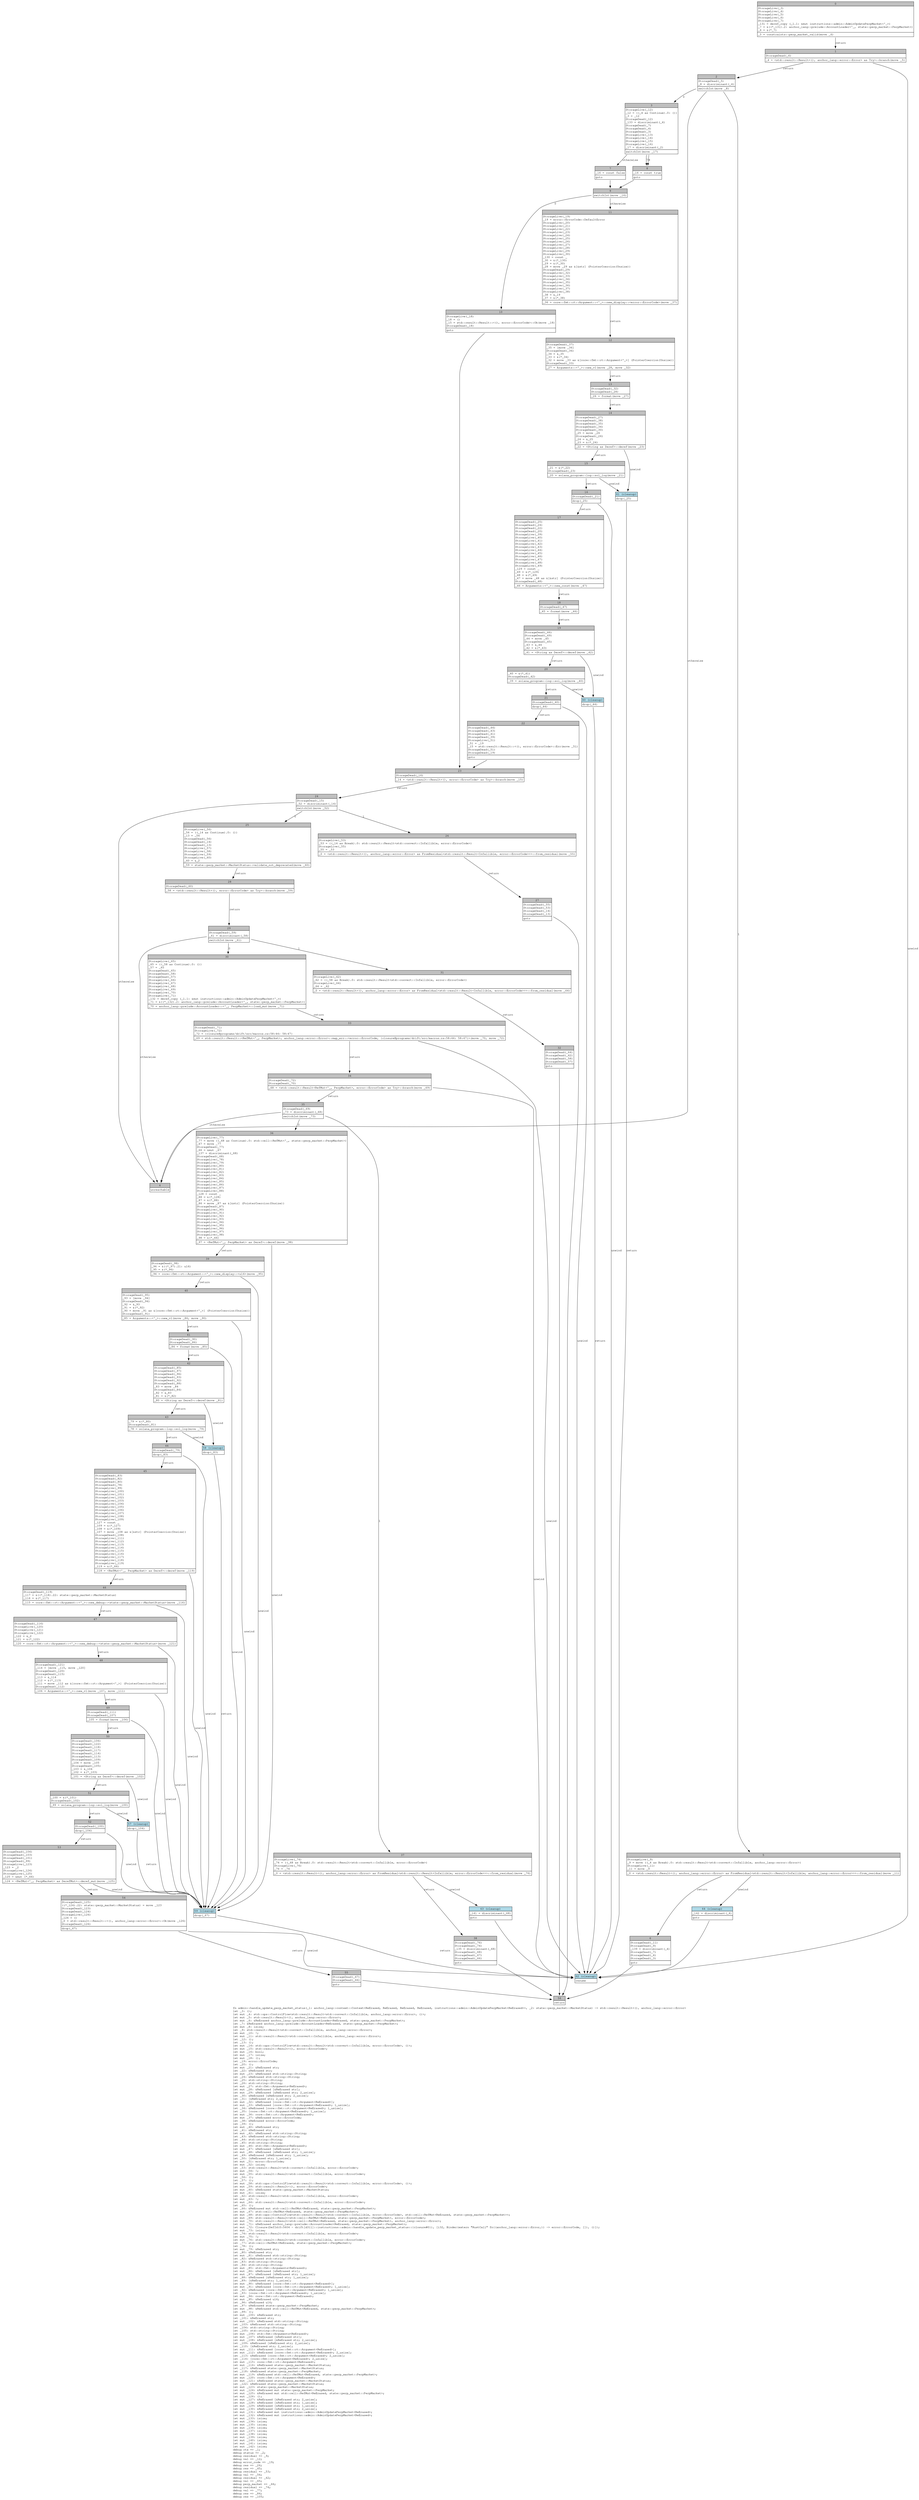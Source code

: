 digraph Mir_0_5603 {
    graph [fontname="Courier, monospace"];
    node [fontname="Courier, monospace"];
    edge [fontname="Courier, monospace"];
    label=<fn admin::handle_update_perp_market_status(_1: anchor_lang::context::Context&lt;ReErased, ReErased, ReErased, ReErased, instructions::admin::AdminUpdatePerpMarket&lt;ReErased&gt;&gt;, _2: state::perp_market::MarketStatus) -&gt; std::result::Result&lt;(), anchor_lang::error::Error&gt;<br align="left"/>let _3: ();<br align="left"/>let mut _4: std::ops::ControlFlow&lt;std::result::Result&lt;std::convert::Infallible, anchor_lang::error::Error&gt;, ()&gt;;<br align="left"/>let mut _5: std::result::Result&lt;(), anchor_lang::error::Error&gt;;<br align="left"/>let mut _6: &amp;ReErased anchor_lang::prelude::AccountLoader&lt;ReErased, state::perp_market::PerpMarket&gt;;<br align="left"/>let _7: &amp;ReErased anchor_lang::prelude::AccountLoader&lt;ReErased, state::perp_market::PerpMarket&gt;;<br align="left"/>let mut _8: isize;<br align="left"/>let _9: std::result::Result&lt;std::convert::Infallible, anchor_lang::error::Error&gt;;<br align="left"/>let mut _10: !;<br align="left"/>let mut _11: std::result::Result&lt;std::convert::Infallible, anchor_lang::error::Error&gt;;<br align="left"/>let _12: ();<br align="left"/>let _13: ();<br align="left"/>let mut _14: std::ops::ControlFlow&lt;std::result::Result&lt;std::convert::Infallible, error::ErrorCode&gt;, ()&gt;;<br align="left"/>let mut _15: std::result::Result&lt;(), error::ErrorCode&gt;;<br align="left"/>let mut _16: bool;<br align="left"/>let mut _17: isize;<br align="left"/>let mut _18: ();<br align="left"/>let _19: error::ErrorCode;<br align="left"/>let _20: ();<br align="left"/>let mut _21: &amp;ReErased str;<br align="left"/>let _22: &amp;ReErased str;<br align="left"/>let mut _23: &amp;ReErased std::string::String;<br align="left"/>let _24: &amp;ReErased std::string::String;<br align="left"/>let _25: std::string::String;<br align="left"/>let _26: std::string::String;<br align="left"/>let mut _27: std::fmt::Arguments&lt;ReErased&gt;;<br align="left"/>let mut _28: &amp;ReErased [&amp;ReErased str];<br align="left"/>let mut _29: &amp;ReErased [&amp;ReErased str; 2_usize];<br align="left"/>let _30: &amp;ReErased [&amp;ReErased str; 2_usize];<br align="left"/>let _31: [&amp;ReErased str; 2_usize];<br align="left"/>let mut _32: &amp;ReErased [core::fmt::rt::Argument&lt;ReErased&gt;];<br align="left"/>let mut _33: &amp;ReErased [core::fmt::rt::Argument&lt;ReErased&gt;; 1_usize];<br align="left"/>let _34: &amp;ReErased [core::fmt::rt::Argument&lt;ReErased&gt;; 1_usize];<br align="left"/>let _35: [core::fmt::rt::Argument&lt;ReErased&gt;; 1_usize];<br align="left"/>let mut _36: core::fmt::rt::Argument&lt;ReErased&gt;;<br align="left"/>let mut _37: &amp;ReErased error::ErrorCode;<br align="left"/>let _38: &amp;ReErased error::ErrorCode;<br align="left"/>let _39: ();<br align="left"/>let mut _40: &amp;ReErased str;<br align="left"/>let _41: &amp;ReErased str;<br align="left"/>let mut _42: &amp;ReErased std::string::String;<br align="left"/>let _43: &amp;ReErased std::string::String;<br align="left"/>let _44: std::string::String;<br align="left"/>let _45: std::string::String;<br align="left"/>let mut _46: std::fmt::Arguments&lt;ReErased&gt;;<br align="left"/>let mut _47: &amp;ReErased [&amp;ReErased str];<br align="left"/>let mut _48: &amp;ReErased [&amp;ReErased str; 1_usize];<br align="left"/>let _49: &amp;ReErased [&amp;ReErased str; 1_usize];<br align="left"/>let _50: [&amp;ReErased str; 1_usize];<br align="left"/>let mut _51: error::ErrorCode;<br align="left"/>let mut _52: isize;<br align="left"/>let _53: std::result::Result&lt;std::convert::Infallible, error::ErrorCode&gt;;<br align="left"/>let mut _54: !;<br align="left"/>let mut _55: std::result::Result&lt;std::convert::Infallible, error::ErrorCode&gt;;<br align="left"/>let _56: ();<br align="left"/>let _57: ();<br align="left"/>let mut _58: std::ops::ControlFlow&lt;std::result::Result&lt;std::convert::Infallible, error::ErrorCode&gt;, ()&gt;;<br align="left"/>let mut _59: std::result::Result&lt;(), error::ErrorCode&gt;;<br align="left"/>let mut _60: &amp;ReErased state::perp_market::MarketStatus;<br align="left"/>let mut _61: isize;<br align="left"/>let _62: std::result::Result&lt;std::convert::Infallible, error::ErrorCode&gt;;<br align="left"/>let mut _63: !;<br align="left"/>let mut _64: std::result::Result&lt;std::convert::Infallible, error::ErrorCode&gt;;<br align="left"/>let _65: ();<br align="left"/>let _66: &amp;ReErased mut std::cell::RefMut&lt;ReErased, state::perp_market::PerpMarket&gt;;<br align="left"/>let mut _67: std::cell::RefMut&lt;ReErased, state::perp_market::PerpMarket&gt;;<br align="left"/>let mut _68: std::ops::ControlFlow&lt;std::result::Result&lt;std::convert::Infallible, error::ErrorCode&gt;, std::cell::RefMut&lt;ReErased, state::perp_market::PerpMarket&gt;&gt;;<br align="left"/>let mut _69: std::result::Result&lt;std::cell::RefMut&lt;ReErased, state::perp_market::PerpMarket&gt;, error::ErrorCode&gt;;<br align="left"/>let mut _70: std::result::Result&lt;std::cell::RefMut&lt;ReErased, state::perp_market::PerpMarket&gt;, anchor_lang::error::Error&gt;;<br align="left"/>let mut _71: &amp;ReErased anchor_lang::prelude::AccountLoader&lt;ReErased, state::perp_market::PerpMarket&gt;;<br align="left"/>let mut _72: Closure(DefId(0:5604 ~ drift[d311]::instructions::admin::handle_update_perp_market_status::{closure#0}), [i32, Binder(extern &quot;RustCall&quot; fn((anchor_lang::error::Error,)) -&gt; error::ErrorCode, []), ()]);<br align="left"/>let mut _73: isize;<br align="left"/>let _74: std::result::Result&lt;std::convert::Infallible, error::ErrorCode&gt;;<br align="left"/>let mut _75: !;<br align="left"/>let mut _76: std::result::Result&lt;std::convert::Infallible, error::ErrorCode&gt;;<br align="left"/>let _77: std::cell::RefMut&lt;ReErased, state::perp_market::PerpMarket&gt;;<br align="left"/>let _78: ();<br align="left"/>let mut _79: &amp;ReErased str;<br align="left"/>let _80: &amp;ReErased str;<br align="left"/>let mut _81: &amp;ReErased std::string::String;<br align="left"/>let _82: &amp;ReErased std::string::String;<br align="left"/>let _83: std::string::String;<br align="left"/>let _84: std::string::String;<br align="left"/>let mut _85: std::fmt::Arguments&lt;ReErased&gt;;<br align="left"/>let mut _86: &amp;ReErased [&amp;ReErased str];<br align="left"/>let mut _87: &amp;ReErased [&amp;ReErased str; 1_usize];<br align="left"/>let _88: &amp;ReErased [&amp;ReErased str; 1_usize];<br align="left"/>let _89: [&amp;ReErased str; 1_usize];<br align="left"/>let mut _90: &amp;ReErased [core::fmt::rt::Argument&lt;ReErased&gt;];<br align="left"/>let mut _91: &amp;ReErased [core::fmt::rt::Argument&lt;ReErased&gt;; 1_usize];<br align="left"/>let _92: &amp;ReErased [core::fmt::rt::Argument&lt;ReErased&gt;; 1_usize];<br align="left"/>let _93: [core::fmt::rt::Argument&lt;ReErased&gt;; 1_usize];<br align="left"/>let mut _94: core::fmt::rt::Argument&lt;ReErased&gt;;<br align="left"/>let mut _95: &amp;ReErased u16;<br align="left"/>let _96: &amp;ReErased u16;<br align="left"/>let _97: &amp;ReErased state::perp_market::PerpMarket;<br align="left"/>let mut _98: &amp;ReErased std::cell::RefMut&lt;ReErased, state::perp_market::PerpMarket&gt;;<br align="left"/>let _99: ();<br align="left"/>let mut _100: &amp;ReErased str;<br align="left"/>let _101: &amp;ReErased str;<br align="left"/>let mut _102: &amp;ReErased std::string::String;<br align="left"/>let _103: &amp;ReErased std::string::String;<br align="left"/>let _104: std::string::String;<br align="left"/>let _105: std::string::String;<br align="left"/>let mut _106: std::fmt::Arguments&lt;ReErased&gt;;<br align="left"/>let mut _107: &amp;ReErased [&amp;ReErased str];<br align="left"/>let mut _108: &amp;ReErased [&amp;ReErased str; 2_usize];<br align="left"/>let _109: &amp;ReErased [&amp;ReErased str; 2_usize];<br align="left"/>let _110: [&amp;ReErased str; 2_usize];<br align="left"/>let mut _111: &amp;ReErased [core::fmt::rt::Argument&lt;ReErased&gt;];<br align="left"/>let mut _112: &amp;ReErased [core::fmt::rt::Argument&lt;ReErased&gt;; 2_usize];<br align="left"/>let _113: &amp;ReErased [core::fmt::rt::Argument&lt;ReErased&gt;; 2_usize];<br align="left"/>let _114: [core::fmt::rt::Argument&lt;ReErased&gt;; 2_usize];<br align="left"/>let mut _115: core::fmt::rt::Argument&lt;ReErased&gt;;<br align="left"/>let mut _116: &amp;ReErased state::perp_market::MarketStatus;<br align="left"/>let _117: &amp;ReErased state::perp_market::MarketStatus;<br align="left"/>let _118: &amp;ReErased state::perp_market::PerpMarket;<br align="left"/>let mut _119: &amp;ReErased std::cell::RefMut&lt;ReErased, state::perp_market::PerpMarket&gt;;<br align="left"/>let mut _120: core::fmt::rt::Argument&lt;ReErased&gt;;<br align="left"/>let mut _121: &amp;ReErased state::perp_market::MarketStatus;<br align="left"/>let _122: &amp;ReErased state::perp_market::MarketStatus;<br align="left"/>let mut _123: state::perp_market::MarketStatus;<br align="left"/>let mut _124: &amp;ReErased mut state::perp_market::PerpMarket;<br align="left"/>let mut _125: &amp;ReErased mut std::cell::RefMut&lt;ReErased, state::perp_market::PerpMarket&gt;;<br align="left"/>let mut _126: ();<br align="left"/>let mut _127: &amp;ReErased [&amp;ReErased str; 2_usize];<br align="left"/>let mut _128: &amp;ReErased [&amp;ReErased str; 1_usize];<br align="left"/>let mut _129: &amp;ReErased [&amp;ReErased str; 1_usize];<br align="left"/>let mut _130: &amp;ReErased [&amp;ReErased str; 2_usize];<br align="left"/>let mut _131: &amp;ReErased mut instructions::admin::AdminUpdatePerpMarket&lt;ReErased&gt;;<br align="left"/>let mut _132: &amp;ReErased mut instructions::admin::AdminUpdatePerpMarket&lt;ReErased&gt;;<br align="left"/>let mut _133: isize;<br align="left"/>let mut _134: isize;<br align="left"/>let mut _135: isize;<br align="left"/>let mut _136: isize;<br align="left"/>let mut _137: isize;<br align="left"/>let mut _138: isize;<br align="left"/>let mut _139: isize;<br align="left"/>let mut _140: isize;<br align="left"/>let mut _141: isize;<br align="left"/>let mut _142: isize;<br align="left"/>debug ctx =&gt; _1;<br align="left"/>debug status =&gt; _2;<br align="left"/>debug residual =&gt; _9;<br align="left"/>debug val =&gt; _12;<br align="left"/>debug error_code =&gt; _19;<br align="left"/>debug res =&gt; _26;<br align="left"/>debug res =&gt; _45;<br align="left"/>debug residual =&gt; _53;<br align="left"/>debug val =&gt; _56;<br align="left"/>debug residual =&gt; _62;<br align="left"/>debug val =&gt; _65;<br align="left"/>debug perp_market =&gt; _66;<br align="left"/>debug residual =&gt; _74;<br align="left"/>debug val =&gt; _77;<br align="left"/>debug res =&gt; _84;<br align="left"/>debug res =&gt; _105;<br align="left"/>>;
    bb0__0_5603 [shape="none", label=<<table border="0" cellborder="1" cellspacing="0"><tr><td bgcolor="gray" align="center" colspan="1">0</td></tr><tr><td align="left" balign="left">StorageLive(_3)<br/>StorageLive(_4)<br/>StorageLive(_5)<br/>StorageLive(_6)<br/>StorageLive(_7)<br/>_131 = deref_copy (_1.1: &amp;mut instructions::admin::AdminUpdatePerpMarket&lt;'_&gt;)<br/>_7 = &amp;((*_131).2: anchor_lang::prelude::AccountLoader&lt;'_, state::perp_market::PerpMarket&gt;)<br/>_6 = &amp;(*_7)<br/></td></tr><tr><td align="left">_5 = constraints::perp_market_valid(move _6)</td></tr></table>>];
    bb1__0_5603 [shape="none", label=<<table border="0" cellborder="1" cellspacing="0"><tr><td bgcolor="gray" align="center" colspan="1">1</td></tr><tr><td align="left" balign="left">StorageDead(_6)<br/></td></tr><tr><td align="left">_4 = &lt;std::result::Result&lt;(), anchor_lang::error::Error&gt; as Try&gt;::branch(move _5)</td></tr></table>>];
    bb2__0_5603 [shape="none", label=<<table border="0" cellborder="1" cellspacing="0"><tr><td bgcolor="gray" align="center" colspan="1">2</td></tr><tr><td align="left" balign="left">StorageDead(_5)<br/>_8 = discriminant(_4)<br/></td></tr><tr><td align="left">switchInt(move _8)</td></tr></table>>];
    bb3__0_5603 [shape="none", label=<<table border="0" cellborder="1" cellspacing="0"><tr><td bgcolor="gray" align="center" colspan="1">3</td></tr><tr><td align="left" balign="left">StorageLive(_12)<br/>_12 = ((_4 as Continue).0: ())<br/>_3 = _12<br/>StorageDead(_12)<br/>_133 = discriminant(_4)<br/>StorageDead(_7)<br/>StorageDead(_4)<br/>StorageDead(_3)<br/>StorageLive(_13)<br/>StorageLive(_14)<br/>StorageLive(_15)<br/>StorageLive(_16)<br/>_17 = discriminant(_2)<br/></td></tr><tr><td align="left">switchInt(move _17)</td></tr></table>>];
    bb4__0_5603 [shape="none", label=<<table border="0" cellborder="1" cellspacing="0"><tr><td bgcolor="gray" align="center" colspan="1">4</td></tr><tr><td align="left">unreachable</td></tr></table>>];
    bb5__0_5603 [shape="none", label=<<table border="0" cellborder="1" cellspacing="0"><tr><td bgcolor="gray" align="center" colspan="1">5</td></tr><tr><td align="left" balign="left">StorageLive(_9)<br/>_9 = move ((_4 as Break).0: std::result::Result&lt;std::convert::Infallible, anchor_lang::error::Error&gt;)<br/>StorageLive(_11)<br/>_11 = move _9<br/></td></tr><tr><td align="left">_0 = &lt;std::result::Result&lt;(), anchor_lang::error::Error&gt; as FromResidual&lt;std::result::Result&lt;Infallible, anchor_lang::error::Error&gt;&gt;&gt;::from_residual(move _11)</td></tr></table>>];
    bb6__0_5603 [shape="none", label=<<table border="0" cellborder="1" cellspacing="0"><tr><td bgcolor="gray" align="center" colspan="1">6</td></tr><tr><td align="left" balign="left">StorageDead(_11)<br/>StorageDead(_9)<br/>_139 = discriminant(_4)<br/>StorageDead(_7)<br/>StorageDead(_4)<br/>StorageDead(_3)<br/></td></tr><tr><td align="left">goto</td></tr></table>>];
    bb7__0_5603 [shape="none", label=<<table border="0" cellborder="1" cellspacing="0"><tr><td bgcolor="gray" align="center" colspan="1">7</td></tr><tr><td align="left" balign="left">_16 = const false<br/></td></tr><tr><td align="left">goto</td></tr></table>>];
    bb8__0_5603 [shape="none", label=<<table border="0" cellborder="1" cellspacing="0"><tr><td bgcolor="gray" align="center" colspan="1">8</td></tr><tr><td align="left" balign="left">_16 = const true<br/></td></tr><tr><td align="left">goto</td></tr></table>>];
    bb9__0_5603 [shape="none", label=<<table border="0" cellborder="1" cellspacing="0"><tr><td bgcolor="gray" align="center" colspan="1">9</td></tr><tr><td align="left">switchInt(move _16)</td></tr></table>>];
    bb10__0_5603 [shape="none", label=<<table border="0" cellborder="1" cellspacing="0"><tr><td bgcolor="gray" align="center" colspan="1">10</td></tr><tr><td align="left" balign="left">StorageLive(_18)<br/>_18 = ()<br/>_15 = std::result::Result::&lt;(), error::ErrorCode&gt;::Ok(move _18)<br/>StorageDead(_18)<br/></td></tr><tr><td align="left">goto</td></tr></table>>];
    bb11__0_5603 [shape="none", label=<<table border="0" cellborder="1" cellspacing="0"><tr><td bgcolor="gray" align="center" colspan="1">11</td></tr><tr><td align="left" balign="left">StorageLive(_19)<br/>_19 = error::ErrorCode::DefaultError<br/>StorageLive(_20)<br/>StorageLive(_21)<br/>StorageLive(_22)<br/>StorageLive(_23)<br/>StorageLive(_24)<br/>StorageLive(_25)<br/>StorageLive(_26)<br/>StorageLive(_27)<br/>StorageLive(_28)<br/>StorageLive(_29)<br/>StorageLive(_30)<br/>_130 = const _<br/>_30 = &amp;(*_130)<br/>_29 = &amp;(*_30)<br/>_28 = move _29 as &amp;[&amp;str] (PointerCoercion(Unsize))<br/>StorageDead(_29)<br/>StorageLive(_32)<br/>StorageLive(_33)<br/>StorageLive(_34)<br/>StorageLive(_35)<br/>StorageLive(_36)<br/>StorageLive(_37)<br/>StorageLive(_38)<br/>_38 = &amp;_19<br/>_37 = &amp;(*_38)<br/></td></tr><tr><td align="left">_36 = core::fmt::rt::Argument::&lt;'_&gt;::new_display::&lt;error::ErrorCode&gt;(move _37)</td></tr></table>>];
    bb12__0_5603 [shape="none", label=<<table border="0" cellborder="1" cellspacing="0"><tr><td bgcolor="gray" align="center" colspan="1">12</td></tr><tr><td align="left" balign="left">StorageDead(_37)<br/>_35 = [move _36]<br/>StorageDead(_36)<br/>_34 = &amp;_35<br/>_33 = &amp;(*_34)<br/>_32 = move _33 as &amp;[core::fmt::rt::Argument&lt;'_&gt;] (PointerCoercion(Unsize))<br/>StorageDead(_33)<br/></td></tr><tr><td align="left">_27 = Arguments::&lt;'_&gt;::new_v1(move _28, move _32)</td></tr></table>>];
    bb13__0_5603 [shape="none", label=<<table border="0" cellborder="1" cellspacing="0"><tr><td bgcolor="gray" align="center" colspan="1">13</td></tr><tr><td align="left" balign="left">StorageDead(_32)<br/>StorageDead(_28)<br/></td></tr><tr><td align="left">_26 = format(move _27)</td></tr></table>>];
    bb14__0_5603 [shape="none", label=<<table border="0" cellborder="1" cellspacing="0"><tr><td bgcolor="gray" align="center" colspan="1">14</td></tr><tr><td align="left" balign="left">StorageDead(_27)<br/>StorageDead(_38)<br/>StorageDead(_35)<br/>StorageDead(_34)<br/>StorageDead(_30)<br/>_25 = move _26<br/>StorageDead(_26)<br/>_24 = &amp;_25<br/>_23 = &amp;(*_24)<br/></td></tr><tr><td align="left">_22 = &lt;String as Deref&gt;::deref(move _23)</td></tr></table>>];
    bb15__0_5603 [shape="none", label=<<table border="0" cellborder="1" cellspacing="0"><tr><td bgcolor="gray" align="center" colspan="1">15</td></tr><tr><td align="left" balign="left">_21 = &amp;(*_22)<br/>StorageDead(_23)<br/></td></tr><tr><td align="left">_20 = solana_program::log::sol_log(move _21)</td></tr></table>>];
    bb16__0_5603 [shape="none", label=<<table border="0" cellborder="1" cellspacing="0"><tr><td bgcolor="gray" align="center" colspan="1">16</td></tr><tr><td align="left" balign="left">StorageDead(_21)<br/></td></tr><tr><td align="left">drop(_25)</td></tr></table>>];
    bb17__0_5603 [shape="none", label=<<table border="0" cellborder="1" cellspacing="0"><tr><td bgcolor="gray" align="center" colspan="1">17</td></tr><tr><td align="left" balign="left">StorageDead(_25)<br/>StorageDead(_24)<br/>StorageDead(_22)<br/>StorageDead(_20)<br/>StorageLive(_39)<br/>StorageLive(_40)<br/>StorageLive(_41)<br/>StorageLive(_42)<br/>StorageLive(_43)<br/>StorageLive(_44)<br/>StorageLive(_45)<br/>StorageLive(_46)<br/>StorageLive(_47)<br/>StorageLive(_48)<br/>StorageLive(_49)<br/>_129 = const _<br/>_49 = &amp;(*_129)<br/>_48 = &amp;(*_49)<br/>_47 = move _48 as &amp;[&amp;str] (PointerCoercion(Unsize))<br/>StorageDead(_48)<br/></td></tr><tr><td align="left">_46 = Arguments::&lt;'_&gt;::new_const(move _47)</td></tr></table>>];
    bb18__0_5603 [shape="none", label=<<table border="0" cellborder="1" cellspacing="0"><tr><td bgcolor="gray" align="center" colspan="1">18</td></tr><tr><td align="left" balign="left">StorageDead(_47)<br/></td></tr><tr><td align="left">_45 = format(move _46)</td></tr></table>>];
    bb19__0_5603 [shape="none", label=<<table border="0" cellborder="1" cellspacing="0"><tr><td bgcolor="gray" align="center" colspan="1">19</td></tr><tr><td align="left" balign="left">StorageDead(_46)<br/>StorageDead(_49)<br/>_44 = move _45<br/>StorageDead(_45)<br/>_43 = &amp;_44<br/>_42 = &amp;(*_43)<br/></td></tr><tr><td align="left">_41 = &lt;String as Deref&gt;::deref(move _42)</td></tr></table>>];
    bb20__0_5603 [shape="none", label=<<table border="0" cellborder="1" cellspacing="0"><tr><td bgcolor="gray" align="center" colspan="1">20</td></tr><tr><td align="left" balign="left">_40 = &amp;(*_41)<br/>StorageDead(_42)<br/></td></tr><tr><td align="left">_39 = solana_program::log::sol_log(move _40)</td></tr></table>>];
    bb21__0_5603 [shape="none", label=<<table border="0" cellborder="1" cellspacing="0"><tr><td bgcolor="gray" align="center" colspan="1">21</td></tr><tr><td align="left" balign="left">StorageDead(_40)<br/></td></tr><tr><td align="left">drop(_44)</td></tr></table>>];
    bb22__0_5603 [shape="none", label=<<table border="0" cellborder="1" cellspacing="0"><tr><td bgcolor="gray" align="center" colspan="1">22</td></tr><tr><td align="left" balign="left">StorageDead(_44)<br/>StorageDead(_43)<br/>StorageDead(_41)<br/>StorageDead(_39)<br/>StorageLive(_51)<br/>_51 = _19<br/>_15 = std::result::Result::&lt;(), error::ErrorCode&gt;::Err(move _51)<br/>StorageDead(_51)<br/>StorageDead(_19)<br/></td></tr><tr><td align="left">goto</td></tr></table>>];
    bb23__0_5603 [shape="none", label=<<table border="0" cellborder="1" cellspacing="0"><tr><td bgcolor="gray" align="center" colspan="1">23</td></tr><tr><td align="left" balign="left">StorageDead(_16)<br/></td></tr><tr><td align="left">_14 = &lt;std::result::Result&lt;(), error::ErrorCode&gt; as Try&gt;::branch(move _15)</td></tr></table>>];
    bb24__0_5603 [shape="none", label=<<table border="0" cellborder="1" cellspacing="0"><tr><td bgcolor="gray" align="center" colspan="1">24</td></tr><tr><td align="left" balign="left">StorageDead(_15)<br/>_52 = discriminant(_14)<br/></td></tr><tr><td align="left">switchInt(move _52)</td></tr></table>>];
    bb25__0_5603 [shape="none", label=<<table border="0" cellborder="1" cellspacing="0"><tr><td bgcolor="gray" align="center" colspan="1">25</td></tr><tr><td align="left" balign="left">StorageLive(_56)<br/>_56 = ((_14 as Continue).0: ())<br/>_13 = _56<br/>StorageDead(_56)<br/>StorageDead(_14)<br/>StorageDead(_13)<br/>StorageLive(_57)<br/>StorageLive(_58)<br/>StorageLive(_59)<br/>StorageLive(_60)<br/>_60 = &amp;_2<br/></td></tr><tr><td align="left">_59 = state::perp_market::MarketStatus::validate_not_deprecated(move _60)</td></tr></table>>];
    bb26__0_5603 [shape="none", label=<<table border="0" cellborder="1" cellspacing="0"><tr><td bgcolor="gray" align="center" colspan="1">26</td></tr><tr><td align="left" balign="left">StorageLive(_53)<br/>_53 = ((_14 as Break).0: std::result::Result&lt;std::convert::Infallible, error::ErrorCode&gt;)<br/>StorageLive(_55)<br/>_55 = _53<br/></td></tr><tr><td align="left">_0 = &lt;std::result::Result&lt;(), anchor_lang::error::Error&gt; as FromResidual&lt;std::result::Result&lt;Infallible, error::ErrorCode&gt;&gt;&gt;::from_residual(move _55)</td></tr></table>>];
    bb27__0_5603 [shape="none", label=<<table border="0" cellborder="1" cellspacing="0"><tr><td bgcolor="gray" align="center" colspan="1">27</td></tr><tr><td align="left" balign="left">StorageDead(_55)<br/>StorageDead(_53)<br/>StorageDead(_14)<br/>StorageDead(_13)<br/></td></tr><tr><td align="left">goto</td></tr></table>>];
    bb28__0_5603 [shape="none", label=<<table border="0" cellborder="1" cellspacing="0"><tr><td bgcolor="gray" align="center" colspan="1">28</td></tr><tr><td align="left" balign="left">StorageDead(_60)<br/></td></tr><tr><td align="left">_58 = &lt;std::result::Result&lt;(), error::ErrorCode&gt; as Try&gt;::branch(move _59)</td></tr></table>>];
    bb29__0_5603 [shape="none", label=<<table border="0" cellborder="1" cellspacing="0"><tr><td bgcolor="gray" align="center" colspan="1">29</td></tr><tr><td align="left" balign="left">StorageDead(_59)<br/>_61 = discriminant(_58)<br/></td></tr><tr><td align="left">switchInt(move _61)</td></tr></table>>];
    bb30__0_5603 [shape="none", label=<<table border="0" cellborder="1" cellspacing="0"><tr><td bgcolor="gray" align="center" colspan="1">30</td></tr><tr><td align="left" balign="left">StorageLive(_65)<br/>_65 = ((_58 as Continue).0: ())<br/>_57 = _65<br/>StorageDead(_65)<br/>StorageDead(_58)<br/>StorageDead(_57)<br/>StorageLive(_66)<br/>StorageLive(_67)<br/>StorageLive(_68)<br/>StorageLive(_69)<br/>StorageLive(_70)<br/>StorageLive(_71)<br/>_132 = deref_copy (_1.1: &amp;mut instructions::admin::AdminUpdatePerpMarket&lt;'_&gt;)<br/>_71 = &amp;((*_132).2: anchor_lang::prelude::AccountLoader&lt;'_, state::perp_market::PerpMarket&gt;)<br/></td></tr><tr><td align="left">_70 = anchor_lang::prelude::AccountLoader::&lt;'_, PerpMarket&gt;::load_mut(move _71)</td></tr></table>>];
    bb31__0_5603 [shape="none", label=<<table border="0" cellborder="1" cellspacing="0"><tr><td bgcolor="gray" align="center" colspan="1">31</td></tr><tr><td align="left" balign="left">StorageLive(_62)<br/>_62 = ((_58 as Break).0: std::result::Result&lt;std::convert::Infallible, error::ErrorCode&gt;)<br/>StorageLive(_64)<br/>_64 = _62<br/></td></tr><tr><td align="left">_0 = &lt;std::result::Result&lt;(), anchor_lang::error::Error&gt; as FromResidual&lt;std::result::Result&lt;Infallible, error::ErrorCode&gt;&gt;&gt;::from_residual(move _64)</td></tr></table>>];
    bb32__0_5603 [shape="none", label=<<table border="0" cellborder="1" cellspacing="0"><tr><td bgcolor="gray" align="center" colspan="1">32</td></tr><tr><td align="left" balign="left">StorageDead(_64)<br/>StorageDead(_62)<br/>StorageDead(_58)<br/>StorageDead(_57)<br/></td></tr><tr><td align="left">goto</td></tr></table>>];
    bb33__0_5603 [shape="none", label=<<table border="0" cellborder="1" cellspacing="0"><tr><td bgcolor="gray" align="center" colspan="1">33</td></tr><tr><td align="left" balign="left">StorageDead(_71)<br/>StorageLive(_72)<br/>_72 = {closure@programs/drift/src/macros.rs:58:44: 58:47}<br/></td></tr><tr><td align="left">_69 = std::result::Result::&lt;RefMut&lt;'_, PerpMarket&gt;, anchor_lang::error::Error&gt;::map_err::&lt;error::ErrorCode, {closure@programs/drift/src/macros.rs:58:44: 58:47}&gt;(move _70, move _72)</td></tr></table>>];
    bb34__0_5603 [shape="none", label=<<table border="0" cellborder="1" cellspacing="0"><tr><td bgcolor="gray" align="center" colspan="1">34</td></tr><tr><td align="left" balign="left">StorageDead(_72)<br/>StorageDead(_70)<br/></td></tr><tr><td align="left">_68 = &lt;std::result::Result&lt;RefMut&lt;'_, PerpMarket&gt;, error::ErrorCode&gt; as Try&gt;::branch(move _69)</td></tr></table>>];
    bb35__0_5603 [shape="none", label=<<table border="0" cellborder="1" cellspacing="0"><tr><td bgcolor="gray" align="center" colspan="1">35</td></tr><tr><td align="left" balign="left">StorageDead(_69)<br/>_73 = discriminant(_68)<br/></td></tr><tr><td align="left">switchInt(move _73)</td></tr></table>>];
    bb36__0_5603 [shape="none", label=<<table border="0" cellborder="1" cellspacing="0"><tr><td bgcolor="gray" align="center" colspan="1">36</td></tr><tr><td align="left" balign="left">StorageLive(_77)<br/>_77 = move ((_68 as Continue).0: std::cell::RefMut&lt;'_, state::perp_market::PerpMarket&gt;)<br/>_67 = move _77<br/>StorageDead(_77)<br/>_66 = &amp;mut _67<br/>_137 = discriminant(_68)<br/>StorageDead(_68)<br/>StorageLive(_78)<br/>StorageLive(_79)<br/>StorageLive(_80)<br/>StorageLive(_81)<br/>StorageLive(_82)<br/>StorageLive(_83)<br/>StorageLive(_84)<br/>StorageLive(_85)<br/>StorageLive(_86)<br/>StorageLive(_87)<br/>StorageLive(_88)<br/>_128 = const _<br/>_88 = &amp;(*_128)<br/>_87 = &amp;(*_88)<br/>_86 = move _87 as &amp;[&amp;str] (PointerCoercion(Unsize))<br/>StorageDead(_87)<br/>StorageLive(_90)<br/>StorageLive(_91)<br/>StorageLive(_92)<br/>StorageLive(_93)<br/>StorageLive(_94)<br/>StorageLive(_95)<br/>StorageLive(_96)<br/>StorageLive(_97)<br/>StorageLive(_98)<br/>_98 = &amp;(*_66)<br/></td></tr><tr><td align="left">_97 = &lt;RefMut&lt;'_, PerpMarket&gt; as Deref&gt;::deref(move _98)</td></tr></table>>];
    bb37__0_5603 [shape="none", label=<<table border="0" cellborder="1" cellspacing="0"><tr><td bgcolor="gray" align="center" colspan="1">37</td></tr><tr><td align="left" balign="left">StorageLive(_74)<br/>_74 = ((_68 as Break).0: std::result::Result&lt;std::convert::Infallible, error::ErrorCode&gt;)<br/>StorageLive(_76)<br/>_76 = _74<br/></td></tr><tr><td align="left">_0 = &lt;std::result::Result&lt;(), anchor_lang::error::Error&gt; as FromResidual&lt;std::result::Result&lt;Infallible, error::ErrorCode&gt;&gt;&gt;::from_residual(move _76)</td></tr></table>>];
    bb38__0_5603 [shape="none", label=<<table border="0" cellborder="1" cellspacing="0"><tr><td bgcolor="gray" align="center" colspan="1">38</td></tr><tr><td align="left" balign="left">StorageDead(_76)<br/>StorageDead(_74)<br/>_135 = discriminant(_68)<br/>StorageDead(_68)<br/>StorageDead(_67)<br/>StorageDead(_66)<br/></td></tr><tr><td align="left">goto</td></tr></table>>];
    bb39__0_5603 [shape="none", label=<<table border="0" cellborder="1" cellspacing="0"><tr><td bgcolor="gray" align="center" colspan="1">39</td></tr><tr><td align="left" balign="left">StorageDead(_98)<br/>_96 = &amp;((*_97).21: u16)<br/>_95 = &amp;(*_96)<br/></td></tr><tr><td align="left">_94 = core::fmt::rt::Argument::&lt;'_&gt;::new_display::&lt;u16&gt;(move _95)</td></tr></table>>];
    bb40__0_5603 [shape="none", label=<<table border="0" cellborder="1" cellspacing="0"><tr><td bgcolor="gray" align="center" colspan="1">40</td></tr><tr><td align="left" balign="left">StorageDead(_95)<br/>_93 = [move _94]<br/>StorageDead(_94)<br/>_92 = &amp;_93<br/>_91 = &amp;(*_92)<br/>_90 = move _91 as &amp;[core::fmt::rt::Argument&lt;'_&gt;] (PointerCoercion(Unsize))<br/>StorageDead(_91)<br/></td></tr><tr><td align="left">_85 = Arguments::&lt;'_&gt;::new_v1(move _86, move _90)</td></tr></table>>];
    bb41__0_5603 [shape="none", label=<<table border="0" cellborder="1" cellspacing="0"><tr><td bgcolor="gray" align="center" colspan="1">41</td></tr><tr><td align="left" balign="left">StorageDead(_90)<br/>StorageDead(_86)<br/></td></tr><tr><td align="left">_84 = format(move _85)</td></tr></table>>];
    bb42__0_5603 [shape="none", label=<<table border="0" cellborder="1" cellspacing="0"><tr><td bgcolor="gray" align="center" colspan="1">42</td></tr><tr><td align="left" balign="left">StorageDead(_85)<br/>StorageDead(_97)<br/>StorageDead(_96)<br/>StorageDead(_93)<br/>StorageDead(_92)<br/>StorageDead(_88)<br/>_83 = move _84<br/>StorageDead(_84)<br/>_82 = &amp;_83<br/>_81 = &amp;(*_82)<br/></td></tr><tr><td align="left">_80 = &lt;String as Deref&gt;::deref(move _81)</td></tr></table>>];
    bb43__0_5603 [shape="none", label=<<table border="0" cellborder="1" cellspacing="0"><tr><td bgcolor="gray" align="center" colspan="1">43</td></tr><tr><td align="left" balign="left">_79 = &amp;(*_80)<br/>StorageDead(_81)<br/></td></tr><tr><td align="left">_78 = solana_program::log::sol_log(move _79)</td></tr></table>>];
    bb44__0_5603 [shape="none", label=<<table border="0" cellborder="1" cellspacing="0"><tr><td bgcolor="gray" align="center" colspan="1">44</td></tr><tr><td align="left" balign="left">StorageDead(_79)<br/></td></tr><tr><td align="left">drop(_83)</td></tr></table>>];
    bb45__0_5603 [shape="none", label=<<table border="0" cellborder="1" cellspacing="0"><tr><td bgcolor="gray" align="center" colspan="1">45</td></tr><tr><td align="left" balign="left">StorageDead(_83)<br/>StorageDead(_82)<br/>StorageDead(_80)<br/>StorageDead(_78)<br/>StorageLive(_99)<br/>StorageLive(_100)<br/>StorageLive(_101)<br/>StorageLive(_102)<br/>StorageLive(_103)<br/>StorageLive(_104)<br/>StorageLive(_105)<br/>StorageLive(_106)<br/>StorageLive(_107)<br/>StorageLive(_108)<br/>StorageLive(_109)<br/>_127 = const _<br/>_109 = &amp;(*_127)<br/>_108 = &amp;(*_109)<br/>_107 = move _108 as &amp;[&amp;str] (PointerCoercion(Unsize))<br/>StorageDead(_108)<br/>StorageLive(_111)<br/>StorageLive(_112)<br/>StorageLive(_113)<br/>StorageLive(_114)<br/>StorageLive(_115)<br/>StorageLive(_116)<br/>StorageLive(_117)<br/>StorageLive(_118)<br/>StorageLive(_119)<br/>_119 = &amp;(*_66)<br/></td></tr><tr><td align="left">_118 = &lt;RefMut&lt;'_, PerpMarket&gt; as Deref&gt;::deref(move _119)</td></tr></table>>];
    bb46__0_5603 [shape="none", label=<<table border="0" cellborder="1" cellspacing="0"><tr><td bgcolor="gray" align="center" colspan="1">46</td></tr><tr><td align="left" balign="left">StorageDead(_119)<br/>_117 = &amp;((*_118).22: state::perp_market::MarketStatus)<br/>_116 = &amp;(*_117)<br/></td></tr><tr><td align="left">_115 = core::fmt::rt::Argument::&lt;'_&gt;::new_debug::&lt;state::perp_market::MarketStatus&gt;(move _116)</td></tr></table>>];
    bb47__0_5603 [shape="none", label=<<table border="0" cellborder="1" cellspacing="0"><tr><td bgcolor="gray" align="center" colspan="1">47</td></tr><tr><td align="left" balign="left">StorageDead(_116)<br/>StorageLive(_120)<br/>StorageLive(_121)<br/>StorageLive(_122)<br/>_122 = &amp;_2<br/>_121 = &amp;(*_122)<br/></td></tr><tr><td align="left">_120 = core::fmt::rt::Argument::&lt;'_&gt;::new_debug::&lt;state::perp_market::MarketStatus&gt;(move _121)</td></tr></table>>];
    bb48__0_5603 [shape="none", label=<<table border="0" cellborder="1" cellspacing="0"><tr><td bgcolor="gray" align="center" colspan="1">48</td></tr><tr><td align="left" balign="left">StorageDead(_121)<br/>_114 = [move _115, move _120]<br/>StorageDead(_120)<br/>StorageDead(_115)<br/>_113 = &amp;_114<br/>_112 = &amp;(*_113)<br/>_111 = move _112 as &amp;[core::fmt::rt::Argument&lt;'_&gt;] (PointerCoercion(Unsize))<br/>StorageDead(_112)<br/></td></tr><tr><td align="left">_106 = Arguments::&lt;'_&gt;::new_v1(move _107, move _111)</td></tr></table>>];
    bb49__0_5603 [shape="none", label=<<table border="0" cellborder="1" cellspacing="0"><tr><td bgcolor="gray" align="center" colspan="1">49</td></tr><tr><td align="left" balign="left">StorageDead(_111)<br/>StorageDead(_107)<br/></td></tr><tr><td align="left">_105 = format(move _106)</td></tr></table>>];
    bb50__0_5603 [shape="none", label=<<table border="0" cellborder="1" cellspacing="0"><tr><td bgcolor="gray" align="center" colspan="1">50</td></tr><tr><td align="left" balign="left">StorageDead(_106)<br/>StorageDead(_122)<br/>StorageDead(_118)<br/>StorageDead(_117)<br/>StorageDead(_114)<br/>StorageDead(_113)<br/>StorageDead(_109)<br/>_104 = move _105<br/>StorageDead(_105)<br/>_103 = &amp;_104<br/>_102 = &amp;(*_103)<br/></td></tr><tr><td align="left">_101 = &lt;String as Deref&gt;::deref(move _102)</td></tr></table>>];
    bb51__0_5603 [shape="none", label=<<table border="0" cellborder="1" cellspacing="0"><tr><td bgcolor="gray" align="center" colspan="1">51</td></tr><tr><td align="left" balign="left">_100 = &amp;(*_101)<br/>StorageDead(_102)<br/></td></tr><tr><td align="left">_99 = solana_program::log::sol_log(move _100)</td></tr></table>>];
    bb52__0_5603 [shape="none", label=<<table border="0" cellborder="1" cellspacing="0"><tr><td bgcolor="gray" align="center" colspan="1">52</td></tr><tr><td align="left" balign="left">StorageDead(_100)<br/></td></tr><tr><td align="left">drop(_104)</td></tr></table>>];
    bb53__0_5603 [shape="none", label=<<table border="0" cellborder="1" cellspacing="0"><tr><td bgcolor="gray" align="center" colspan="1">53</td></tr><tr><td align="left" balign="left">StorageDead(_104)<br/>StorageDead(_103)<br/>StorageDead(_101)<br/>StorageDead(_99)<br/>StorageLive(_123)<br/>_123 = _2<br/>StorageLive(_124)<br/>StorageLive(_125)<br/>_125 = &amp;mut (*_66)<br/></td></tr><tr><td align="left">_124 = &lt;RefMut&lt;'_, PerpMarket&gt; as DerefMut&gt;::deref_mut(move _125)</td></tr></table>>];
    bb54__0_5603 [shape="none", label=<<table border="0" cellborder="1" cellspacing="0"><tr><td bgcolor="gray" align="center" colspan="1">54</td></tr><tr><td align="left" balign="left">StorageDead(_125)<br/>((*_124).22: state::perp_market::MarketStatus) = move _123<br/>StorageDead(_123)<br/>StorageDead(_124)<br/>StorageLive(_126)<br/>_126 = ()<br/>_0 = std::result::Result::&lt;(), anchor_lang::error::Error&gt;::Ok(move _126)<br/>StorageDead(_126)<br/></td></tr><tr><td align="left">drop(_67)</td></tr></table>>];
    bb55__0_5603 [shape="none", label=<<table border="0" cellborder="1" cellspacing="0"><tr><td bgcolor="gray" align="center" colspan="1">55</td></tr><tr><td align="left" balign="left">StorageDead(_67)<br/>StorageDead(_66)<br/></td></tr><tr><td align="left">goto</td></tr></table>>];
    bb56__0_5603 [shape="none", label=<<table border="0" cellborder="1" cellspacing="0"><tr><td bgcolor="gray" align="center" colspan="1">56</td></tr><tr><td align="left">return</td></tr></table>>];
    bb57__0_5603 [shape="none", label=<<table border="0" cellborder="1" cellspacing="0"><tr><td bgcolor="lightblue" align="center" colspan="1">57 (cleanup)</td></tr><tr><td align="left">drop(_104)</td></tr></table>>];
    bb58__0_5603 [shape="none", label=<<table border="0" cellborder="1" cellspacing="0"><tr><td bgcolor="lightblue" align="center" colspan="1">58 (cleanup)</td></tr><tr><td align="left">drop(_83)</td></tr></table>>];
    bb59__0_5603 [shape="none", label=<<table border="0" cellborder="1" cellspacing="0"><tr><td bgcolor="lightblue" align="center" colspan="1">59 (cleanup)</td></tr><tr><td align="left">drop(_67)</td></tr></table>>];
    bb60__0_5603 [shape="none", label=<<table border="0" cellborder="1" cellspacing="0"><tr><td bgcolor="lightblue" align="center" colspan="1">60 (cleanup)</td></tr><tr><td align="left">drop(_44)</td></tr></table>>];
    bb61__0_5603 [shape="none", label=<<table border="0" cellborder="1" cellspacing="0"><tr><td bgcolor="lightblue" align="center" colspan="1">61 (cleanup)</td></tr><tr><td align="left">drop(_25)</td></tr></table>>];
    bb62__0_5603 [shape="none", label=<<table border="0" cellborder="1" cellspacing="0"><tr><td bgcolor="lightblue" align="center" colspan="1">62 (cleanup)</td></tr><tr><td align="left">resume</td></tr></table>>];
    bb63__0_5603 [shape="none", label=<<table border="0" cellborder="1" cellspacing="0"><tr><td bgcolor="lightblue" align="center" colspan="1">63 (cleanup)</td></tr><tr><td align="left" balign="left">_141 = discriminant(_68)<br/></td></tr><tr><td align="left">goto</td></tr></table>>];
    bb64__0_5603 [shape="none", label=<<table border="0" cellborder="1" cellspacing="0"><tr><td bgcolor="lightblue" align="center" colspan="1">64 (cleanup)</td></tr><tr><td align="left" balign="left">_142 = discriminant(_4)<br/></td></tr><tr><td align="left">goto</td></tr></table>>];
    bb0__0_5603 -> bb1__0_5603 [label="return"];
    bb1__0_5603 -> bb2__0_5603 [label="return"];
    bb1__0_5603 -> bb62__0_5603 [label="unwind"];
    bb2__0_5603 -> bb3__0_5603 [label="0"];
    bb2__0_5603 -> bb5__0_5603 [label="1"];
    bb2__0_5603 -> bb4__0_5603 [label="otherwise"];
    bb3__0_5603 -> bb8__0_5603 [label="7"];
    bb3__0_5603 -> bb8__0_5603 [label="8"];
    bb3__0_5603 -> bb7__0_5603 [label="otherwise"];
    bb5__0_5603 -> bb6__0_5603 [label="return"];
    bb5__0_5603 -> bb64__0_5603 [label="unwind"];
    bb6__0_5603 -> bb56__0_5603 [label=""];
    bb7__0_5603 -> bb9__0_5603 [label=""];
    bb8__0_5603 -> bb9__0_5603 [label=""];
    bb9__0_5603 -> bb10__0_5603 [label="0"];
    bb9__0_5603 -> bb11__0_5603 [label="otherwise"];
    bb10__0_5603 -> bb23__0_5603 [label=""];
    bb11__0_5603 -> bb12__0_5603 [label="return"];
    bb12__0_5603 -> bb13__0_5603 [label="return"];
    bb13__0_5603 -> bb14__0_5603 [label="return"];
    bb14__0_5603 -> bb15__0_5603 [label="return"];
    bb14__0_5603 -> bb61__0_5603 [label="unwind"];
    bb15__0_5603 -> bb16__0_5603 [label="return"];
    bb15__0_5603 -> bb61__0_5603 [label="unwind"];
    bb16__0_5603 -> bb17__0_5603 [label="return"];
    bb16__0_5603 -> bb62__0_5603 [label="unwind"];
    bb17__0_5603 -> bb18__0_5603 [label="return"];
    bb18__0_5603 -> bb19__0_5603 [label="return"];
    bb19__0_5603 -> bb20__0_5603 [label="return"];
    bb19__0_5603 -> bb60__0_5603 [label="unwind"];
    bb20__0_5603 -> bb21__0_5603 [label="return"];
    bb20__0_5603 -> bb60__0_5603 [label="unwind"];
    bb21__0_5603 -> bb22__0_5603 [label="return"];
    bb21__0_5603 -> bb62__0_5603 [label="unwind"];
    bb22__0_5603 -> bb23__0_5603 [label=""];
    bb23__0_5603 -> bb24__0_5603 [label="return"];
    bb24__0_5603 -> bb25__0_5603 [label="0"];
    bb24__0_5603 -> bb26__0_5603 [label="1"];
    bb24__0_5603 -> bb4__0_5603 [label="otherwise"];
    bb25__0_5603 -> bb28__0_5603 [label="return"];
    bb26__0_5603 -> bb27__0_5603 [label="return"];
    bb27__0_5603 -> bb56__0_5603 [label=""];
    bb28__0_5603 -> bb29__0_5603 [label="return"];
    bb29__0_5603 -> bb30__0_5603 [label="0"];
    bb29__0_5603 -> bb31__0_5603 [label="1"];
    bb29__0_5603 -> bb4__0_5603 [label="otherwise"];
    bb30__0_5603 -> bb33__0_5603 [label="return"];
    bb31__0_5603 -> bb32__0_5603 [label="return"];
    bb32__0_5603 -> bb56__0_5603 [label=""];
    bb33__0_5603 -> bb34__0_5603 [label="return"];
    bb33__0_5603 -> bb62__0_5603 [label="unwind"];
    bb34__0_5603 -> bb35__0_5603 [label="return"];
    bb34__0_5603 -> bb62__0_5603 [label="unwind"];
    bb35__0_5603 -> bb36__0_5603 [label="0"];
    bb35__0_5603 -> bb37__0_5603 [label="1"];
    bb35__0_5603 -> bb4__0_5603 [label="otherwise"];
    bb36__0_5603 -> bb39__0_5603 [label="return"];
    bb36__0_5603 -> bb59__0_5603 [label="unwind"];
    bb37__0_5603 -> bb38__0_5603 [label="return"];
    bb37__0_5603 -> bb63__0_5603 [label="unwind"];
    bb38__0_5603 -> bb56__0_5603 [label=""];
    bb39__0_5603 -> bb40__0_5603 [label="return"];
    bb39__0_5603 -> bb59__0_5603 [label="unwind"];
    bb40__0_5603 -> bb41__0_5603 [label="return"];
    bb40__0_5603 -> bb59__0_5603 [label="unwind"];
    bb41__0_5603 -> bb42__0_5603 [label="return"];
    bb41__0_5603 -> bb59__0_5603 [label="unwind"];
    bb42__0_5603 -> bb43__0_5603 [label="return"];
    bb42__0_5603 -> bb58__0_5603 [label="unwind"];
    bb43__0_5603 -> bb44__0_5603 [label="return"];
    bb43__0_5603 -> bb58__0_5603 [label="unwind"];
    bb44__0_5603 -> bb45__0_5603 [label="return"];
    bb44__0_5603 -> bb59__0_5603 [label="unwind"];
    bb45__0_5603 -> bb46__0_5603 [label="return"];
    bb45__0_5603 -> bb59__0_5603 [label="unwind"];
    bb46__0_5603 -> bb47__0_5603 [label="return"];
    bb46__0_5603 -> bb59__0_5603 [label="unwind"];
    bb47__0_5603 -> bb48__0_5603 [label="return"];
    bb47__0_5603 -> bb59__0_5603 [label="unwind"];
    bb48__0_5603 -> bb49__0_5603 [label="return"];
    bb48__0_5603 -> bb59__0_5603 [label="unwind"];
    bb49__0_5603 -> bb50__0_5603 [label="return"];
    bb49__0_5603 -> bb59__0_5603 [label="unwind"];
    bb50__0_5603 -> bb51__0_5603 [label="return"];
    bb50__0_5603 -> bb57__0_5603 [label="unwind"];
    bb51__0_5603 -> bb52__0_5603 [label="return"];
    bb51__0_5603 -> bb57__0_5603 [label="unwind"];
    bb52__0_5603 -> bb53__0_5603 [label="return"];
    bb52__0_5603 -> bb59__0_5603 [label="unwind"];
    bb53__0_5603 -> bb54__0_5603 [label="return"];
    bb53__0_5603 -> bb59__0_5603 [label="unwind"];
    bb54__0_5603 -> bb55__0_5603 [label="return"];
    bb54__0_5603 -> bb62__0_5603 [label="unwind"];
    bb55__0_5603 -> bb56__0_5603 [label=""];
    bb57__0_5603 -> bb59__0_5603 [label="return"];
    bb58__0_5603 -> bb59__0_5603 [label="return"];
    bb59__0_5603 -> bb62__0_5603 [label="return"];
    bb60__0_5603 -> bb62__0_5603 [label="return"];
    bb61__0_5603 -> bb62__0_5603 [label="return"];
    bb63__0_5603 -> bb62__0_5603 [label=""];
    bb64__0_5603 -> bb62__0_5603 [label=""];
}
